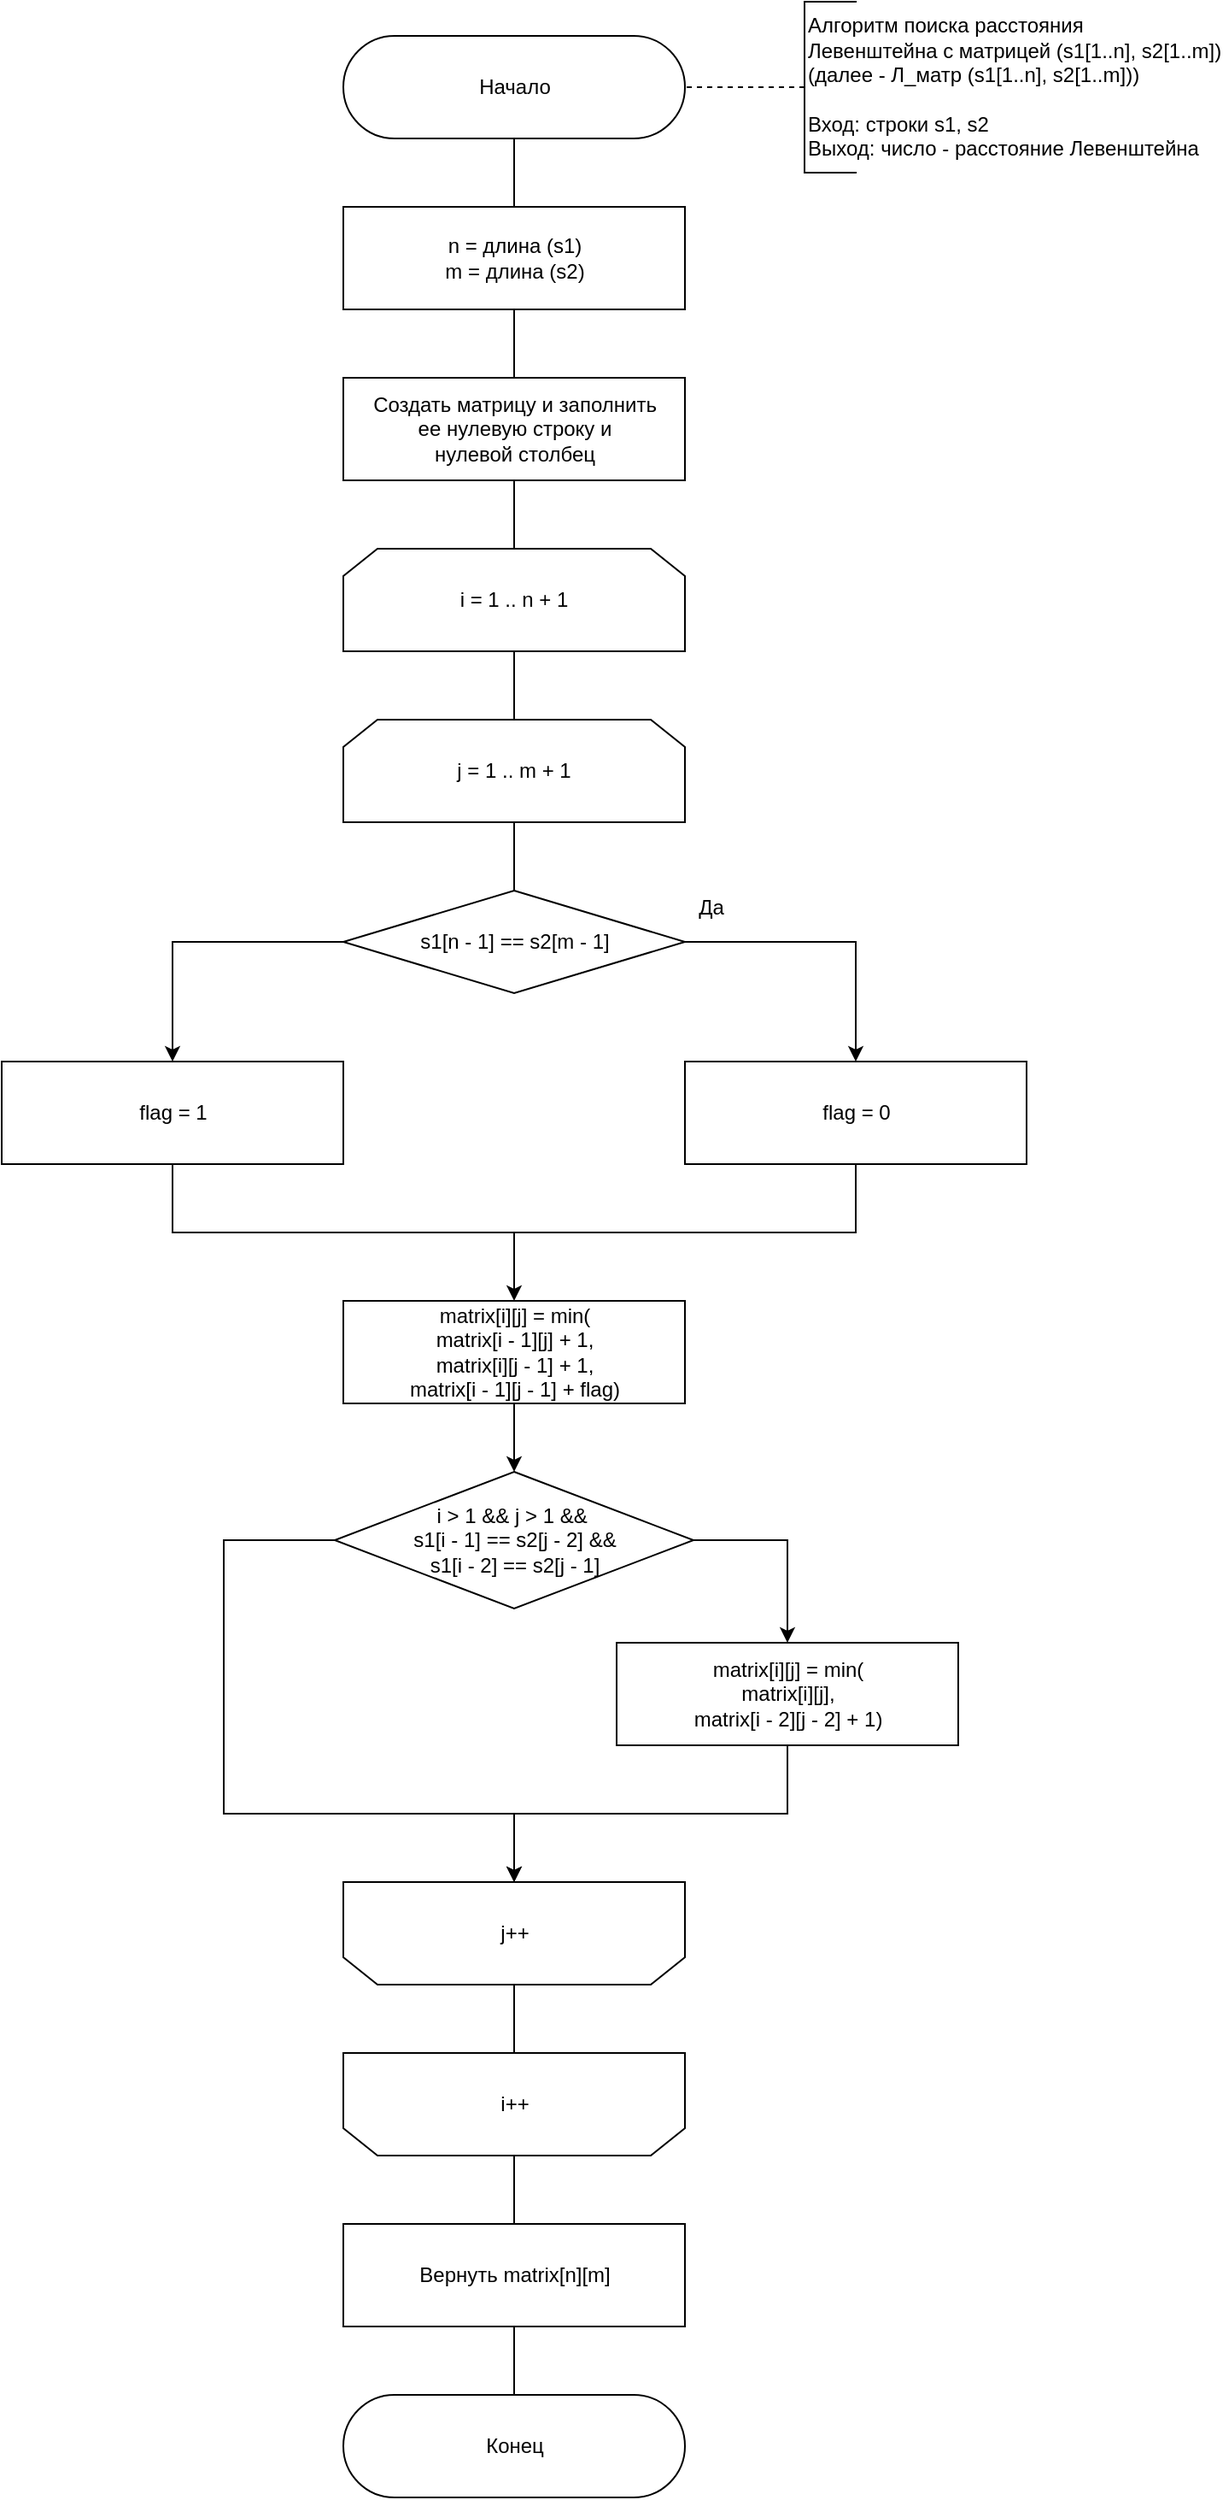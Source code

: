 <mxfile>
    <diagram id="cV02Zv-Q8FaUoW8ushQh" name="Страница 1">
        <mxGraphModel dx="4075" dy="2540" grid="0" gridSize="10" guides="1" tooltips="1" connect="1" arrows="1" fold="1" page="1" pageScale="1" pageWidth="1654" pageHeight="2336" math="0" shadow="0">
            <root>
                <mxCell id="0"/>
                <mxCell id="1" parent="0"/>
                <mxCell id="2" style="edgeStyle=orthogonalEdgeStyle;rounded=0;orthogonalLoop=1;jettySize=auto;html=1;exitX=0.5;exitY=0.5;exitDx=0;exitDy=30;exitPerimeter=0;entryX=0.5;entryY=0;entryDx=0;entryDy=0;endArrow=none;endFill=0;" parent="1" source="3" target="5" edge="1">
                    <mxGeometry relative="1" as="geometry"/>
                </mxCell>
                <mxCell id="3" value="Начало" style="html=1;dashed=0;whitespace=wrap;shape=mxgraph.dfd.start" parent="1" vertex="1">
                    <mxGeometry x="810" y="50" width="200" height="60" as="geometry"/>
                </mxCell>
                <mxCell id="4" style="edgeStyle=orthogonalEdgeStyle;rounded=0;orthogonalLoop=1;jettySize=auto;html=1;exitX=0.5;exitY=1;exitDx=0;exitDy=0;entryX=0.5;entryY=0;entryDx=0;entryDy=0;endArrow=none;endFill=0;" parent="1" source="5" edge="1">
                    <mxGeometry relative="1" as="geometry">
                        <mxPoint x="910" y="250" as="targetPoint"/>
                    </mxGeometry>
                </mxCell>
                <mxCell id="5" value="n = длина (s1)&lt;br&gt;m = длина (s2)" style="html=1;dashed=0;whitespace=wrap;" parent="1" vertex="1">
                    <mxGeometry x="810" y="150" width="200" height="60" as="geometry"/>
                </mxCell>
                <mxCell id="6" value="" style="edgeStyle=orthogonalEdgeStyle;rounded=0;orthogonalLoop=1;jettySize=auto;html=1;endArrow=none;endFill=0;dashed=1;" parent="1" source="7" target="3" edge="1">
                    <mxGeometry relative="1" as="geometry"/>
                </mxCell>
                <mxCell id="7" value="&lt;div&gt;&lt;span&gt;Алгоритм поиска расстояния&amp;nbsp;&lt;/span&gt;&lt;/div&gt;&lt;div&gt;&lt;span&gt;Левенштейна с матрицей (s1[1..n], s2[1..m])&lt;/span&gt;&lt;/div&gt;&lt;div&gt;&lt;span&gt;(далее - Л_матр (s1[1..n], s2[1..m]))&lt;/span&gt;&lt;/div&gt;&lt;div&gt;&lt;span&gt;&lt;br&gt;&lt;/span&gt;&lt;/div&gt;&lt;div&gt;Вход: строки s1, s2&lt;/div&gt;&lt;div&gt;Выход: число - расстояние Левенштейна&lt;/div&gt;" style="html=1;dashed=0;whitespace=wrap;shape=partialRectangle;right=0;align=left;" parent="1" vertex="1">
                    <mxGeometry x="1080" y="30" width="30" height="100" as="geometry"/>
                </mxCell>
                <mxCell id="26" value="s1[n - 1] == s2[m - 1]" style="shape=rhombus;html=1;dashed=0;whitespace=wrap;perimeter=rhombusPerimeter;" parent="1" vertex="1">
                    <mxGeometry x="810" y="550" width="200" height="60" as="geometry"/>
                </mxCell>
                <mxCell id="31" style="edgeStyle=orthogonalEdgeStyle;rounded=0;orthogonalLoop=1;jettySize=auto;html=1;exitX=0.5;exitY=1;exitDx=0;exitDy=0;entryX=0.5;entryY=0;entryDx=0;entryDy=0;endArrow=none;endFill=0;" parent="1" source="29" target="30" edge="1">
                    <mxGeometry relative="1" as="geometry"/>
                </mxCell>
                <mxCell id="29" value="Создать матрицу и заполнить&lt;br&gt;ее нулевую строку и&lt;br&gt;нулевой столбец" style="html=1;dashed=0;whitespace=wrap;" parent="1" vertex="1">
                    <mxGeometry x="810" y="250" width="200" height="60" as="geometry"/>
                </mxCell>
                <mxCell id="33" style="edgeStyle=orthogonalEdgeStyle;rounded=0;orthogonalLoop=1;jettySize=auto;html=1;exitX=0.5;exitY=1;exitDx=0;exitDy=0;entryX=0.5;entryY=0;entryDx=0;entryDy=0;endArrow=none;endFill=0;" parent="1" source="30" target="32" edge="1">
                    <mxGeometry relative="1" as="geometry"/>
                </mxCell>
                <mxCell id="30" value="i = 1 .. n + 1" style="shape=loopLimit;whiteSpace=wrap;html=1;" parent="1" vertex="1">
                    <mxGeometry x="810" y="350" width="200" height="60" as="geometry"/>
                </mxCell>
                <mxCell id="34" style="edgeStyle=orthogonalEdgeStyle;rounded=0;orthogonalLoop=1;jettySize=auto;html=1;exitX=0.5;exitY=1;exitDx=0;exitDy=0;entryX=0.5;entryY=0;entryDx=0;entryDy=0;endArrow=none;endFill=0;" parent="1" source="32" target="26" edge="1">
                    <mxGeometry relative="1" as="geometry"/>
                </mxCell>
                <mxCell id="32" value="j = 1 .. m + 1" style="shape=loopLimit;whiteSpace=wrap;html=1;" parent="1" vertex="1">
                    <mxGeometry x="810" y="450" width="200" height="60" as="geometry"/>
                </mxCell>
                <mxCell id="38" style="edgeStyle=orthogonalEdgeStyle;rounded=0;orthogonalLoop=1;jettySize=auto;html=1;exitX=0;exitY=0.5;exitDx=0;exitDy=0;entryX=0.5;entryY=0;entryDx=0;entryDy=0;endArrow=classic;endFill=1;" parent="1" target="41" edge="1">
                    <mxGeometry relative="1" as="geometry">
                        <mxPoint x="810" y="580" as="sourcePoint"/>
                        <Array as="points">
                            <mxPoint x="710" y="580"/>
                        </Array>
                    </mxGeometry>
                </mxCell>
                <mxCell id="39" style="edgeStyle=orthogonalEdgeStyle;rounded=0;orthogonalLoop=1;jettySize=auto;html=1;exitX=1;exitY=0.5;exitDx=0;exitDy=0;entryX=0.5;entryY=0;entryDx=0;entryDy=0;endArrow=classic;endFill=1;" parent="1" target="40" edge="1">
                    <mxGeometry relative="1" as="geometry">
                        <mxPoint x="1010" y="580" as="sourcePoint"/>
                        <Array as="points">
                            <mxPoint x="1110" y="580"/>
                        </Array>
                    </mxGeometry>
                </mxCell>
                <mxCell id="46" style="edgeStyle=orthogonalEdgeStyle;rounded=0;orthogonalLoop=1;jettySize=auto;html=1;exitX=0.5;exitY=1;exitDx=0;exitDy=0;entryX=0.5;entryY=0;entryDx=0;entryDy=0;endArrow=classic;endFill=1;" parent="1" source="40" target="45" edge="1">
                    <mxGeometry relative="1" as="geometry"/>
                </mxCell>
                <mxCell id="40" value="flag = 0" style="html=1;dashed=0;whitespace=wrap;" parent="1" vertex="1">
                    <mxGeometry x="1010" y="650" width="200" height="60" as="geometry"/>
                </mxCell>
                <mxCell id="47" style="edgeStyle=orthogonalEdgeStyle;rounded=0;orthogonalLoop=1;jettySize=auto;html=1;exitX=0.5;exitY=1;exitDx=0;exitDy=0;endArrow=none;endFill=0;" parent="1" source="41" edge="1">
                    <mxGeometry relative="1" as="geometry">
                        <mxPoint x="920" y="750" as="targetPoint"/>
                        <Array as="points">
                            <mxPoint x="710" y="750"/>
                        </Array>
                    </mxGeometry>
                </mxCell>
                <mxCell id="41" value="flag = 1" style="html=1;dashed=0;whitespace=wrap;" parent="1" vertex="1">
                    <mxGeometry x="610" y="650" width="200" height="60" as="geometry"/>
                </mxCell>
                <mxCell id="42" value="Да" style="text;html=1;align=center;verticalAlign=middle;resizable=0;points=[];autosize=1;strokeColor=none;" parent="1" vertex="1">
                    <mxGeometry x="1010" y="550" width="30" height="20" as="geometry"/>
                </mxCell>
                <mxCell id="65" style="edgeStyle=none;rounded=0;html=1;exitX=0.5;exitY=1;exitDx=0;exitDy=0;" parent="1" source="45" target="60" edge="1">
                    <mxGeometry relative="1" as="geometry"/>
                </mxCell>
                <mxCell id="45" value="matrix[i][j] = min(&lt;br&gt;matrix[i - 1][j] + 1,&lt;br&gt;matrix[i][j - 1] + 1,&lt;br&gt;matrix[i - 1][j - 1] + flag)" style="html=1;dashed=0;whitespace=wrap;" parent="1" vertex="1">
                    <mxGeometry x="810" y="790" width="200" height="60" as="geometry"/>
                </mxCell>
                <mxCell id="48" value="" style="shape=loopLimit;whiteSpace=wrap;html=1;rounded=0;sketch=0;shadow=0;rotation=-180;horizontal=1;verticalAlign=middle;" parent="1" vertex="1">
                    <mxGeometry x="810" y="1130" width="200" height="60" as="geometry"/>
                </mxCell>
                <mxCell id="53" value="" style="edgeStyle=orthogonalEdgeStyle;rounded=0;orthogonalLoop=1;jettySize=auto;html=1;endArrow=none;endFill=0;" parent="1" source="52" target="48" edge="1">
                    <mxGeometry relative="1" as="geometry"/>
                </mxCell>
                <mxCell id="56" style="edgeStyle=orthogonalEdgeStyle;rounded=0;orthogonalLoop=1;jettySize=auto;html=1;exitX=0.5;exitY=0;exitDx=0;exitDy=0;entryX=0.5;entryY=0;entryDx=0;entryDy=0;endArrow=none;endFill=0;" parent="1" source="52" target="54" edge="1">
                    <mxGeometry relative="1" as="geometry"/>
                </mxCell>
                <mxCell id="52" value="" style="shape=loopLimit;whiteSpace=wrap;html=1;rounded=0;sketch=0;shadow=0;rotation=-180;horizontal=1;verticalAlign=middle;" parent="1" vertex="1">
                    <mxGeometry x="810" y="1230" width="200" height="60" as="geometry"/>
                </mxCell>
                <mxCell id="57" style="edgeStyle=orthogonalEdgeStyle;rounded=0;orthogonalLoop=1;jettySize=auto;html=1;exitX=0.5;exitY=1;exitDx=0;exitDy=0;entryX=0.5;entryY=0.5;entryDx=0;entryDy=-30;entryPerimeter=0;endArrow=none;endFill=0;" parent="1" source="54" target="55" edge="1">
                    <mxGeometry relative="1" as="geometry"/>
                </mxCell>
                <mxCell id="54" value="Вернуть matrix[n][m]" style="html=1;dashed=0;whitespace=wrap;" parent="1" vertex="1">
                    <mxGeometry x="810" y="1330" width="200" height="60" as="geometry"/>
                </mxCell>
                <mxCell id="55" value="Конец" style="html=1;dashed=0;whitespace=wrap;shape=mxgraph.dfd.start" parent="1" vertex="1">
                    <mxGeometry x="810" y="1430" width="200" height="60" as="geometry"/>
                </mxCell>
                <mxCell id="58" value="j++" style="text;html=1;align=center;verticalAlign=middle;resizable=0;points=[];autosize=1;strokeColor=none;" parent="1" vertex="1">
                    <mxGeometry x="895" y="1150" width="30" height="20" as="geometry"/>
                </mxCell>
                <mxCell id="59" value="i++" style="text;html=1;align=center;verticalAlign=middle;resizable=0;points=[];autosize=1;strokeColor=none;" parent="1" vertex="1">
                    <mxGeometry x="895" y="1250" width="30" height="20" as="geometry"/>
                </mxCell>
                <mxCell id="62" style="edgeStyle=none;html=1;exitX=1;exitY=0.5;exitDx=0;exitDy=0;entryX=0.5;entryY=0;entryDx=0;entryDy=0;rounded=0;" parent="1" source="60" target="61" edge="1">
                    <mxGeometry relative="1" as="geometry">
                        <Array as="points">
                            <mxPoint x="1070" y="930"/>
                        </Array>
                    </mxGeometry>
                </mxCell>
                <mxCell id="64" style="edgeStyle=none;rounded=0;html=1;exitX=0;exitY=0.5;exitDx=0;exitDy=0;entryX=0.5;entryY=1;entryDx=0;entryDy=0;" parent="1" source="60" target="48" edge="1">
                    <mxGeometry relative="1" as="geometry">
                        <Array as="points">
                            <mxPoint x="740" y="930"/>
                            <mxPoint x="740" y="1090"/>
                            <mxPoint x="910" y="1090"/>
                        </Array>
                    </mxGeometry>
                </mxCell>
                <mxCell id="60" value="i &amp;gt; 1 &amp;amp;&amp;amp; j &amp;gt; 1 &amp;amp;&amp;amp;&amp;nbsp;&lt;br&gt;s1[i - 1] == s2[j - 2] &amp;amp;&amp;amp;&lt;br&gt;s1[i - 2] == s2[j - 1]" style="shape=rhombus;html=1;dashed=0;whitespace=wrap;perimeter=rhombusPerimeter;" parent="1" vertex="1">
                    <mxGeometry x="805" y="890" width="210" height="80" as="geometry"/>
                </mxCell>
                <mxCell id="63" style="edgeStyle=none;rounded=0;html=1;exitX=0.5;exitY=1;exitDx=0;exitDy=0;entryX=0.5;entryY=1;entryDx=0;entryDy=0;" parent="1" source="61" target="48" edge="1">
                    <mxGeometry relative="1" as="geometry">
                        <Array as="points">
                            <mxPoint x="1070" y="1090"/>
                            <mxPoint x="910" y="1090"/>
                        </Array>
                    </mxGeometry>
                </mxCell>
                <mxCell id="61" value="matrix[i][j] = min(&lt;br&gt;matrix[i][j],&lt;br&gt;matrix[i - 2][j - 2] + 1)" style="html=1;dashed=0;whitespace=wrap;" parent="1" vertex="1">
                    <mxGeometry x="970" y="990" width="200" height="60" as="geometry"/>
                </mxCell>
            </root>
        </mxGraphModel>
    </diagram>
</mxfile>